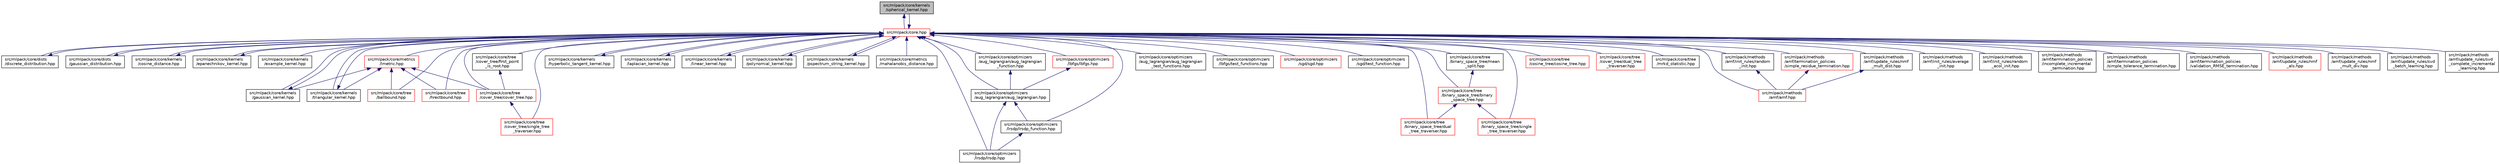 digraph "src/mlpack/core/kernels/spherical_kernel.hpp"
{
  edge [fontname="Helvetica",fontsize="10",labelfontname="Helvetica",labelfontsize="10"];
  node [fontname="Helvetica",fontsize="10",shape=record];
  Node1 [label="src/mlpack/core/kernels\l/spherical_kernel.hpp",height=0.2,width=0.4,color="black", fillcolor="grey75", style="filled" fontcolor="black"];
  Node1 -> Node2 [dir="back",color="midnightblue",fontsize="10",style="solid"];
  Node2 [label="src/mlpack/core.hpp",height=0.2,width=0.4,color="red", fillcolor="white", style="filled",URL="$core_8hpp.html"];
  Node2 -> Node3 [dir="back",color="midnightblue",fontsize="10",style="solid"];
  Node3 [label="src/mlpack/core/dists\l/discrete_distribution.hpp",height=0.2,width=0.4,color="black", fillcolor="white", style="filled",URL="$discrete__distribution_8hpp.html"];
  Node3 -> Node2 [dir="back",color="midnightblue",fontsize="10",style="solid"];
  Node2 -> Node4 [dir="back",color="midnightblue",fontsize="10",style="solid"];
  Node4 [label="src/mlpack/core/dists\l/gaussian_distribution.hpp",height=0.2,width=0.4,color="black", fillcolor="white", style="filled",URL="$gaussian__distribution_8hpp.html"];
  Node4 -> Node2 [dir="back",color="midnightblue",fontsize="10",style="solid"];
  Node2 -> Node5 [dir="back",color="midnightblue",fontsize="10",style="solid"];
  Node5 [label="src/mlpack/core/kernels\l/cosine_distance.hpp",height=0.2,width=0.4,color="black", fillcolor="white", style="filled",URL="$cosine__distance_8hpp.html"];
  Node5 -> Node2 [dir="back",color="midnightblue",fontsize="10",style="solid"];
  Node2 -> Node6 [dir="back",color="midnightblue",fontsize="10",style="solid"];
  Node6 [label="src/mlpack/core/kernels\l/epanechnikov_kernel.hpp",height=0.2,width=0.4,color="black", fillcolor="white", style="filled",URL="$epanechnikov__kernel_8hpp.html"];
  Node6 -> Node2 [dir="back",color="midnightblue",fontsize="10",style="solid"];
  Node2 -> Node7 [dir="back",color="midnightblue",fontsize="10",style="solid"];
  Node7 [label="src/mlpack/core/kernels\l/example_kernel.hpp",height=0.2,width=0.4,color="black", fillcolor="white", style="filled",URL="$example__kernel_8hpp.html"];
  Node2 -> Node8 [dir="back",color="midnightblue",fontsize="10",style="solid"];
  Node8 [label="src/mlpack/core/kernels\l/gaussian_kernel.hpp",height=0.2,width=0.4,color="black", fillcolor="white", style="filled",URL="$gaussian__kernel_8hpp.html"];
  Node8 -> Node2 [dir="back",color="midnightblue",fontsize="10",style="solid"];
  Node2 -> Node9 [dir="back",color="midnightblue",fontsize="10",style="solid"];
  Node9 [label="src/mlpack/core/kernels\l/hyperbolic_tangent_kernel.hpp",height=0.2,width=0.4,color="black", fillcolor="white", style="filled",URL="$hyperbolic__tangent__kernel_8hpp.html"];
  Node9 -> Node2 [dir="back",color="midnightblue",fontsize="10",style="solid"];
  Node2 -> Node10 [dir="back",color="midnightblue",fontsize="10",style="solid"];
  Node10 [label="src/mlpack/core/kernels\l/laplacian_kernel.hpp",height=0.2,width=0.4,color="black", fillcolor="white", style="filled",URL="$laplacian__kernel_8hpp.html"];
  Node10 -> Node2 [dir="back",color="midnightblue",fontsize="10",style="solid"];
  Node2 -> Node11 [dir="back",color="midnightblue",fontsize="10",style="solid"];
  Node11 [label="src/mlpack/core/kernels\l/linear_kernel.hpp",height=0.2,width=0.4,color="black", fillcolor="white", style="filled",URL="$linear__kernel_8hpp.html"];
  Node11 -> Node2 [dir="back",color="midnightblue",fontsize="10",style="solid"];
  Node2 -> Node12 [dir="back",color="midnightblue",fontsize="10",style="solid"];
  Node12 [label="src/mlpack/core/kernels\l/polynomial_kernel.hpp",height=0.2,width=0.4,color="black", fillcolor="white", style="filled",URL="$polynomial__kernel_8hpp.html"];
  Node12 -> Node2 [dir="back",color="midnightblue",fontsize="10",style="solid"];
  Node2 -> Node13 [dir="back",color="midnightblue",fontsize="10",style="solid"];
  Node13 [label="src/mlpack/core/kernels\l/pspectrum_string_kernel.hpp",height=0.2,width=0.4,color="black", fillcolor="white", style="filled",URL="$pspectrum__string__kernel_8hpp.html"];
  Node13 -> Node2 [dir="back",color="midnightblue",fontsize="10",style="solid"];
  Node2 -> Node1 [dir="back",color="midnightblue",fontsize="10",style="solid"];
  Node2 -> Node14 [dir="back",color="midnightblue",fontsize="10",style="solid"];
  Node14 [label="src/mlpack/core/kernels\l/triangular_kernel.hpp",height=0.2,width=0.4,color="black", fillcolor="white", style="filled",URL="$triangular__kernel_8hpp.html"];
  Node14 -> Node2 [dir="back",color="midnightblue",fontsize="10",style="solid"];
  Node2 -> Node15 [dir="back",color="midnightblue",fontsize="10",style="solid"];
  Node15 [label="src/mlpack/core/metrics\l/lmetric.hpp",height=0.2,width=0.4,color="red", fillcolor="white", style="filled",URL="$lmetric_8hpp.html"];
  Node15 -> Node8 [dir="back",color="midnightblue",fontsize="10",style="solid"];
  Node15 -> Node14 [dir="back",color="midnightblue",fontsize="10",style="solid"];
  Node15 -> Node16 [dir="back",color="midnightblue",fontsize="10",style="solid"];
  Node16 [label="src/mlpack/core/tree\l/ballbound.hpp",height=0.2,width=0.4,color="red", fillcolor="white", style="filled",URL="$ballbound_8hpp.html",tooltip="Bounds that are useful for binary space partitioning trees. "];
  Node15 -> Node17 [dir="back",color="midnightblue",fontsize="10",style="solid"];
  Node17 [label="src/mlpack/core/tree\l/hrectbound.hpp",height=0.2,width=0.4,color="red", fillcolor="white", style="filled",URL="$hrectbound_8hpp.html",tooltip="Bounds that are useful for binary space partitioning trees. "];
  Node15 -> Node18 [dir="back",color="midnightblue",fontsize="10",style="solid"];
  Node18 [label="src/mlpack/core/tree\l/cover_tree/cover_tree.hpp",height=0.2,width=0.4,color="red", fillcolor="white", style="filled",URL="$cover__tree_2cover__tree_8hpp.html"];
  Node18 -> Node19 [dir="back",color="midnightblue",fontsize="10",style="solid"];
  Node19 [label="src/mlpack/core/tree\l/cover_tree/single_tree\l_traverser.hpp",height=0.2,width=0.4,color="red", fillcolor="white", style="filled",URL="$cover__tree_2single__tree__traverser_8hpp.html"];
  Node2 -> Node20 [dir="back",color="midnightblue",fontsize="10",style="solid"];
  Node20 [label="src/mlpack/core/metrics\l/mahalanobis_distance.hpp",height=0.2,width=0.4,color="black", fillcolor="white", style="filled",URL="$mahalanobis__distance_8hpp.html"];
  Node2 -> Node21 [dir="back",color="midnightblue",fontsize="10",style="solid"];
  Node21 [label="src/mlpack/core/optimizers\l/aug_lagrangian/aug_lagrangian.hpp",height=0.2,width=0.4,color="black", fillcolor="white", style="filled",URL="$aug__lagrangian_8hpp.html"];
  Node21 -> Node22 [dir="back",color="midnightblue",fontsize="10",style="solid"];
  Node22 [label="src/mlpack/core/optimizers\l/lrsdp/lrsdp.hpp",height=0.2,width=0.4,color="black", fillcolor="white", style="filled",URL="$lrsdp_8hpp.html"];
  Node21 -> Node23 [dir="back",color="midnightblue",fontsize="10",style="solid"];
  Node23 [label="src/mlpack/core/optimizers\l/lrsdp/lrsdp_function.hpp",height=0.2,width=0.4,color="black", fillcolor="white", style="filled",URL="$lrsdp__function_8hpp.html"];
  Node23 -> Node22 [dir="back",color="midnightblue",fontsize="10",style="solid"];
  Node2 -> Node24 [dir="back",color="midnightblue",fontsize="10",style="solid"];
  Node24 [label="src/mlpack/core/optimizers\l/aug_lagrangian/aug_lagrangian\l_function.hpp",height=0.2,width=0.4,color="black", fillcolor="white", style="filled",URL="$aug__lagrangian__function_8hpp.html"];
  Node24 -> Node21 [dir="back",color="midnightblue",fontsize="10",style="solid"];
  Node2 -> Node25 [dir="back",color="midnightblue",fontsize="10",style="solid"];
  Node25 [label="src/mlpack/core/optimizers\l/aug_lagrangian/aug_lagrangian\l_test_functions.hpp",height=0.2,width=0.4,color="black", fillcolor="white", style="filled",URL="$aug__lagrangian__test__functions_8hpp.html"];
  Node2 -> Node26 [dir="back",color="midnightblue",fontsize="10",style="solid"];
  Node26 [label="src/mlpack/core/optimizers\l/lbfgs/lbfgs.hpp",height=0.2,width=0.4,color="red", fillcolor="white", style="filled",URL="$lbfgs_8hpp.html"];
  Node26 -> Node21 [dir="back",color="midnightblue",fontsize="10",style="solid"];
  Node2 -> Node27 [dir="back",color="midnightblue",fontsize="10",style="solid"];
  Node27 [label="src/mlpack/core/optimizers\l/lbfgs/test_functions.hpp",height=0.2,width=0.4,color="black", fillcolor="white", style="filled",URL="$test__functions_8hpp.html"];
  Node2 -> Node22 [dir="back",color="midnightblue",fontsize="10",style="solid"];
  Node2 -> Node23 [dir="back",color="midnightblue",fontsize="10",style="solid"];
  Node2 -> Node28 [dir="back",color="midnightblue",fontsize="10",style="solid"];
  Node28 [label="src/mlpack/core/optimizers\l/sgd/sgd.hpp",height=0.2,width=0.4,color="red", fillcolor="white", style="filled",URL="$sgd_8hpp.html"];
  Node2 -> Node29 [dir="back",color="midnightblue",fontsize="10",style="solid"];
  Node29 [label="src/mlpack/core/optimizers\l/sgd/test_function.hpp",height=0.2,width=0.4,color="black", fillcolor="white", style="filled",URL="$test__function_8hpp.html"];
  Node2 -> Node16 [dir="back",color="midnightblue",fontsize="10",style="solid"];
  Node2 -> Node30 [dir="back",color="midnightblue",fontsize="10",style="solid"];
  Node30 [label="src/mlpack/core/tree\l/binary_space_tree/binary\l_space_tree.hpp",height=0.2,width=0.4,color="red", fillcolor="white", style="filled",URL="$binary__space__tree_2binary__space__tree_8hpp.html"];
  Node30 -> Node31 [dir="back",color="midnightblue",fontsize="10",style="solid"];
  Node31 [label="src/mlpack/core/tree\l/binary_space_tree/dual\l_tree_traverser.hpp",height=0.2,width=0.4,color="red", fillcolor="white", style="filled",URL="$binary__space__tree_2dual__tree__traverser_8hpp.html"];
  Node30 -> Node32 [dir="back",color="midnightblue",fontsize="10",style="solid"];
  Node32 [label="src/mlpack/core/tree\l/binary_space_tree/single\l_tree_traverser.hpp",height=0.2,width=0.4,color="red", fillcolor="white", style="filled",URL="$binary__space__tree_2single__tree__traverser_8hpp.html"];
  Node2 -> Node33 [dir="back",color="midnightblue",fontsize="10",style="solid"];
  Node33 [label="src/mlpack/core/tree\l/binary_space_tree/mean\l_split.hpp",height=0.2,width=0.4,color="black", fillcolor="white", style="filled",URL="$mean__split_8hpp.html"];
  Node33 -> Node30 [dir="back",color="midnightblue",fontsize="10",style="solid"];
  Node2 -> Node31 [dir="back",color="midnightblue",fontsize="10",style="solid"];
  Node2 -> Node32 [dir="back",color="midnightblue",fontsize="10",style="solid"];
  Node2 -> Node17 [dir="back",color="midnightblue",fontsize="10",style="solid"];
  Node2 -> Node34 [dir="back",color="midnightblue",fontsize="10",style="solid"];
  Node34 [label="src/mlpack/core/tree\l/cosine_tree/cosine_tree.hpp",height=0.2,width=0.4,color="red", fillcolor="white", style="filled",URL="$cosine__tree_8hpp.html"];
  Node2 -> Node18 [dir="back",color="midnightblue",fontsize="10",style="solid"];
  Node2 -> Node35 [dir="back",color="midnightblue",fontsize="10",style="solid"];
  Node35 [label="src/mlpack/core/tree\l/cover_tree/first_point\l_is_root.hpp",height=0.2,width=0.4,color="black", fillcolor="white", style="filled",URL="$first__point__is__root_8hpp.html"];
  Node35 -> Node18 [dir="back",color="midnightblue",fontsize="10",style="solid"];
  Node2 -> Node36 [dir="back",color="midnightblue",fontsize="10",style="solid"];
  Node36 [label="src/mlpack/core/tree\l/cover_tree/dual_tree\l_traverser.hpp",height=0.2,width=0.4,color="red", fillcolor="white", style="filled",URL="$cover__tree_2dual__tree__traverser_8hpp.html"];
  Node2 -> Node19 [dir="back",color="midnightblue",fontsize="10",style="solid"];
  Node2 -> Node37 [dir="back",color="midnightblue",fontsize="10",style="solid"];
  Node37 [label="src/mlpack/core/tree\l/mrkd_statistic.hpp",height=0.2,width=0.4,color="black", fillcolor="white", style="filled",URL="$mrkd__statistic_8hpp.html"];
  Node2 -> Node38 [dir="back",color="midnightblue",fontsize="10",style="solid"];
  Node38 [label="src/mlpack/methods\l/amf/amf.hpp",height=0.2,width=0.4,color="red", fillcolor="white", style="filled",URL="$amf_8hpp.html"];
  Node2 -> Node39 [dir="back",color="midnightblue",fontsize="10",style="solid"];
  Node39 [label="src/mlpack/methods\l/amf/init_rules/average\l_init.hpp",height=0.2,width=0.4,color="black", fillcolor="white", style="filled",URL="$average__init_8hpp.html"];
  Node2 -> Node40 [dir="back",color="midnightblue",fontsize="10",style="solid"];
  Node40 [label="src/mlpack/methods\l/amf/init_rules/random\l_acol_init.hpp",height=0.2,width=0.4,color="black", fillcolor="white", style="filled",URL="$random__acol__init_8hpp.html"];
  Node2 -> Node41 [dir="back",color="midnightblue",fontsize="10",style="solid"];
  Node41 [label="src/mlpack/methods\l/amf/init_rules/random\l_init.hpp",height=0.2,width=0.4,color="black", fillcolor="white", style="filled",URL="$amf_2init__rules_2random__init_8hpp.html"];
  Node41 -> Node38 [dir="back",color="midnightblue",fontsize="10",style="solid"];
  Node2 -> Node42 [dir="back",color="midnightblue",fontsize="10",style="solid"];
  Node42 [label="src/mlpack/methods\l/amf/termination_policies\l/incomplete_incremental\l_termination.hpp",height=0.2,width=0.4,color="black", fillcolor="white", style="filled",URL="$incomplete__incremental__termination_8hpp.html"];
  Node2 -> Node43 [dir="back",color="midnightblue",fontsize="10",style="solid"];
  Node43 [label="src/mlpack/methods\l/amf/termination_policies\l/simple_residue_termination.hpp",height=0.2,width=0.4,color="red", fillcolor="white", style="filled",URL="$simple__residue__termination_8hpp.html"];
  Node43 -> Node38 [dir="back",color="midnightblue",fontsize="10",style="solid"];
  Node2 -> Node44 [dir="back",color="midnightblue",fontsize="10",style="solid"];
  Node44 [label="src/mlpack/methods\l/amf/termination_policies\l/simple_tolerance_termination.hpp",height=0.2,width=0.4,color="black", fillcolor="white", style="filled",URL="$simple__tolerance__termination_8hpp.html"];
  Node2 -> Node45 [dir="back",color="midnightblue",fontsize="10",style="solid"];
  Node45 [label="src/mlpack/methods\l/amf/termination_policies\l/validation_RMSE_termination.hpp",height=0.2,width=0.4,color="black", fillcolor="white", style="filled",URL="$validation__RMSE__termination_8hpp.html"];
  Node2 -> Node46 [dir="back",color="midnightblue",fontsize="10",style="solid"];
  Node46 [label="src/mlpack/methods\l/amf/update_rules/nmf\l_als.hpp",height=0.2,width=0.4,color="red", fillcolor="white", style="filled",URL="$nmf__als_8hpp.html"];
  Node2 -> Node47 [dir="back",color="midnightblue",fontsize="10",style="solid"];
  Node47 [label="src/mlpack/methods\l/amf/update_rules/nmf\l_mult_dist.hpp",height=0.2,width=0.4,color="black", fillcolor="white", style="filled",URL="$nmf__mult__dist_8hpp.html"];
  Node47 -> Node38 [dir="back",color="midnightblue",fontsize="10",style="solid"];
  Node2 -> Node48 [dir="back",color="midnightblue",fontsize="10",style="solid"];
  Node48 [label="src/mlpack/methods\l/amf/update_rules/nmf\l_mult_div.hpp",height=0.2,width=0.4,color="black", fillcolor="white", style="filled",URL="$nmf__mult__div_8hpp.html"];
  Node2 -> Node49 [dir="back",color="midnightblue",fontsize="10",style="solid"];
  Node49 [label="src/mlpack/methods\l/amf/update_rules/svd\l_batch_learning.hpp",height=0.2,width=0.4,color="black", fillcolor="white", style="filled",URL="$svd__batch__learning_8hpp.html"];
  Node2 -> Node50 [dir="back",color="midnightblue",fontsize="10",style="solid"];
  Node50 [label="src/mlpack/methods\l/amf/update_rules/svd\l_complete_incremental\l_learning.hpp",height=0.2,width=0.4,color="black", fillcolor="white", style="filled",URL="$svd__complete__incremental__learning_8hpp.html"];
}
